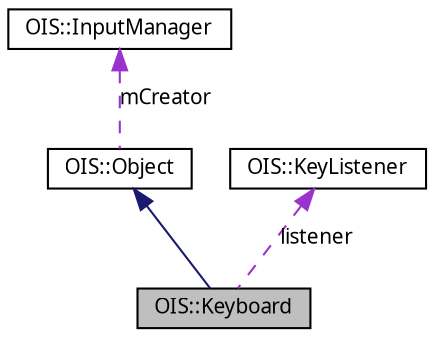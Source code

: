digraph G
{
  edge [fontname="FreeSans.ttf",fontsize=10,labelfontname="FreeSans.ttf",labelfontsize=10];
  node [fontname="FreeSans.ttf",fontsize=10,shape=record];
  Node1 [label="OIS::Keyboard",height=0.2,width=0.4,color="black", fillcolor="grey75", style="filled" fontcolor="black"];
  Node2 -> Node1 [dir=back,color="midnightblue",fontsize=10,style="solid",fontname="FreeSans.ttf"];
  Node2 [label="OIS::Object",height=0.2,width=0.4,color="black", fillcolor="white", style="filled",URL="$classOIS_1_1Object.html"];
  Node3 -> Node2 [dir=back,color="darkorchid3",fontsize=10,style="dashed",label="mCreator",fontname="FreeSans.ttf"];
  Node3 [label="OIS::InputManager",height=0.2,width=0.4,color="black", fillcolor="white", style="filled",URL="$classOIS_1_1InputManager.html"];
  Node4 -> Node1 [dir=back,color="darkorchid3",fontsize=10,style="dashed",label="listener",fontname="FreeSans.ttf"];
  Node4 [label="OIS::KeyListener",height=0.2,width=0.4,color="black", fillcolor="white", style="filled",URL="$classOIS_1_1KeyListener.html"];
}
